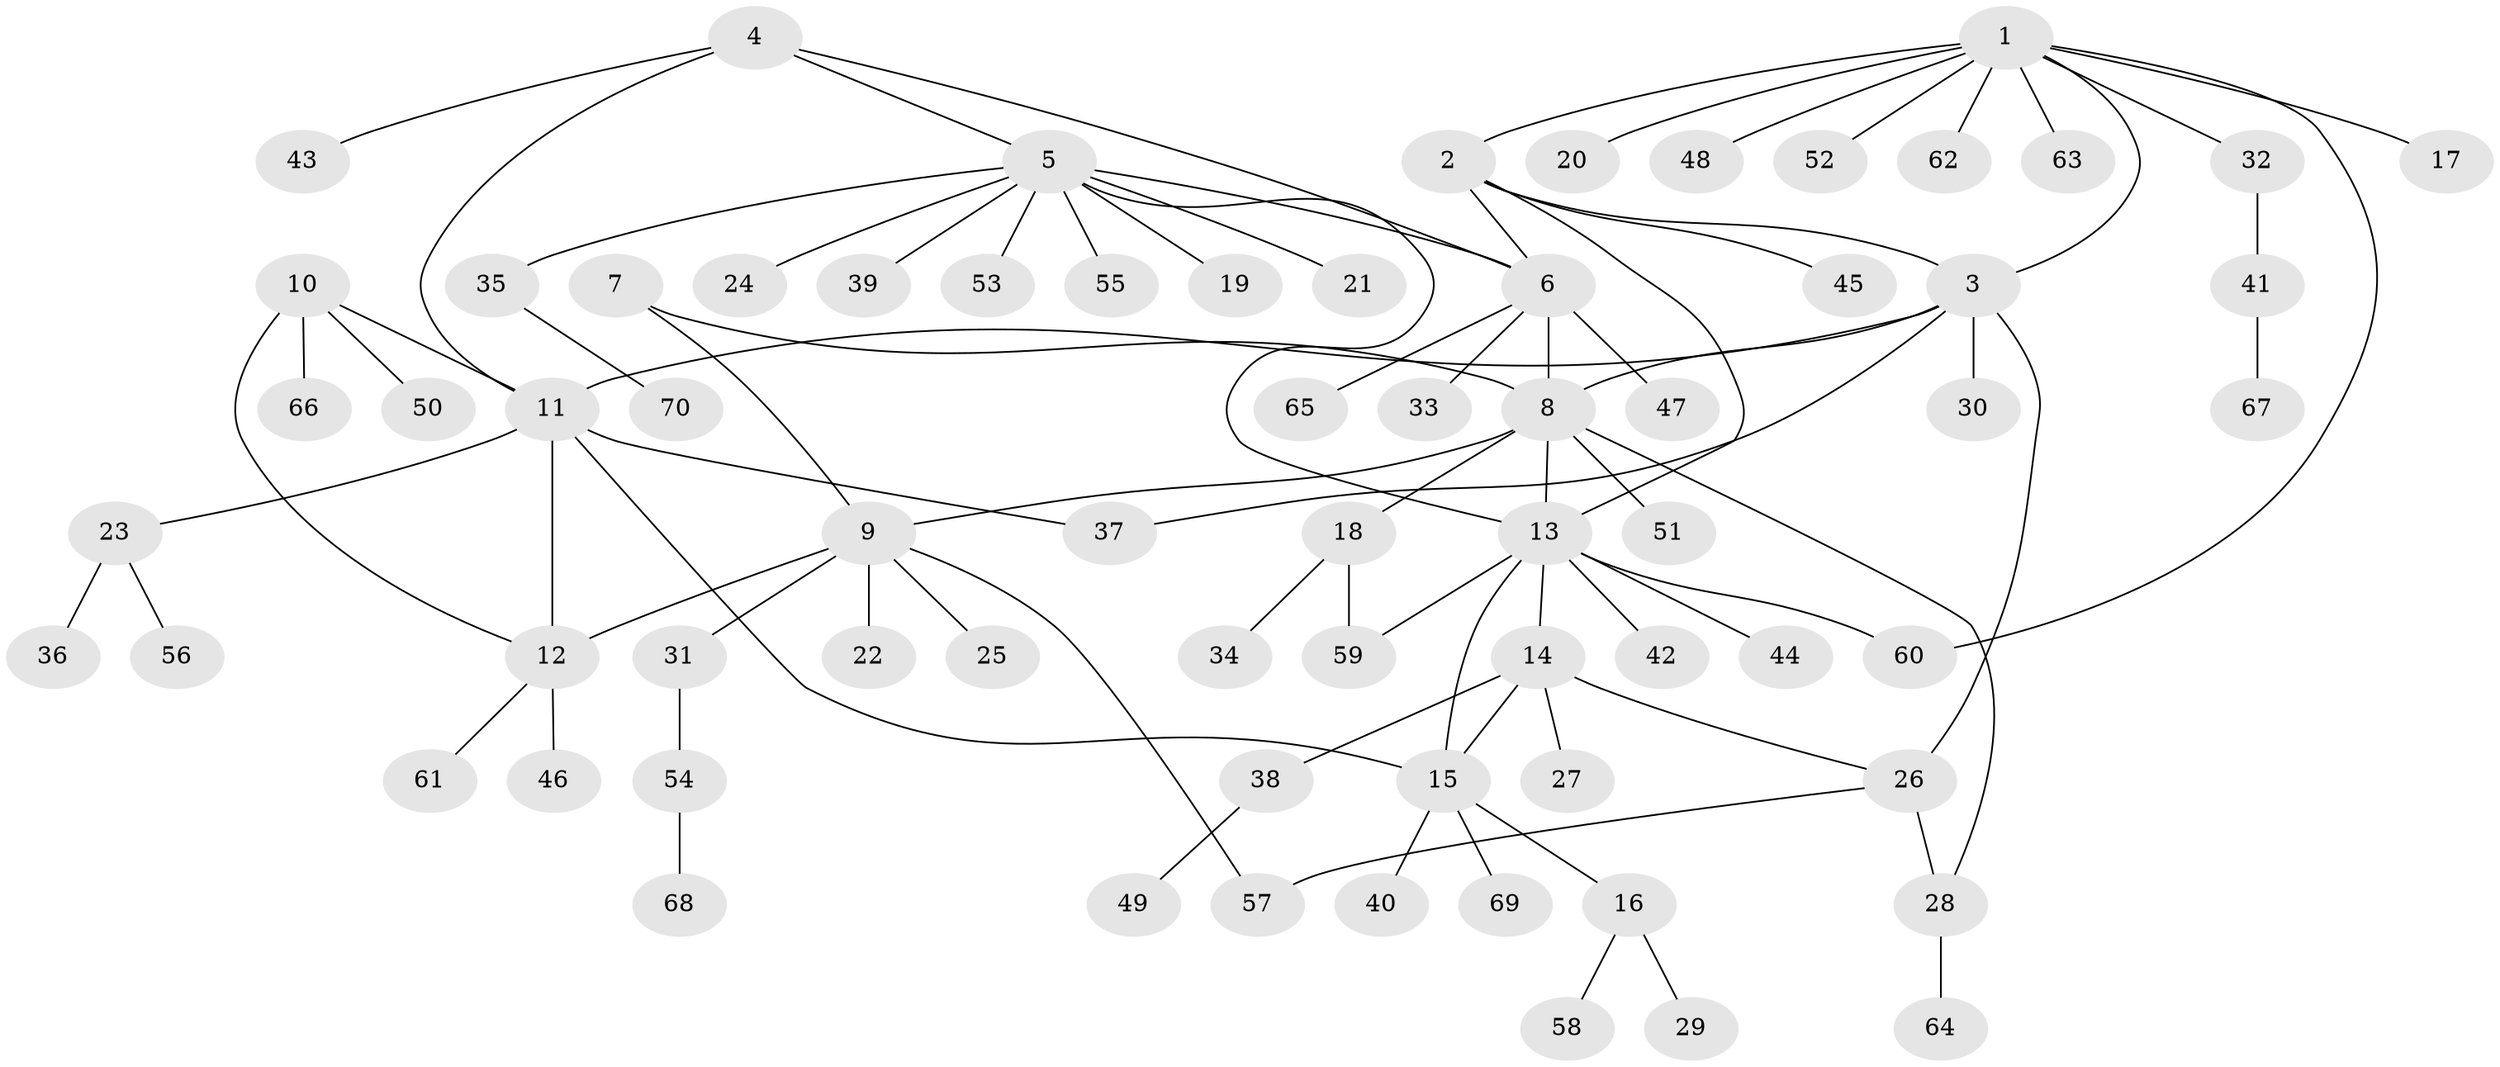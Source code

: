 // coarse degree distribution, {9: 0.03773584905660377, 4: 0.07547169811320754, 6: 0.018867924528301886, 13: 0.018867924528301886, 2: 0.1509433962264151, 10: 0.018867924528301886, 3: 0.03773584905660377, 7: 0.03773584905660377, 8: 0.018867924528301886, 1: 0.5849056603773585}
// Generated by graph-tools (version 1.1) at 2025/24/03/03/25 07:24:12]
// undirected, 70 vertices, 86 edges
graph export_dot {
graph [start="1"]
  node [color=gray90,style=filled];
  1;
  2;
  3;
  4;
  5;
  6;
  7;
  8;
  9;
  10;
  11;
  12;
  13;
  14;
  15;
  16;
  17;
  18;
  19;
  20;
  21;
  22;
  23;
  24;
  25;
  26;
  27;
  28;
  29;
  30;
  31;
  32;
  33;
  34;
  35;
  36;
  37;
  38;
  39;
  40;
  41;
  42;
  43;
  44;
  45;
  46;
  47;
  48;
  49;
  50;
  51;
  52;
  53;
  54;
  55;
  56;
  57;
  58;
  59;
  60;
  61;
  62;
  63;
  64;
  65;
  66;
  67;
  68;
  69;
  70;
  1 -- 2;
  1 -- 3;
  1 -- 17;
  1 -- 20;
  1 -- 32;
  1 -- 48;
  1 -- 52;
  1 -- 60;
  1 -- 62;
  1 -- 63;
  2 -- 3;
  2 -- 6;
  2 -- 13;
  2 -- 45;
  3 -- 8;
  3 -- 11;
  3 -- 26;
  3 -- 30;
  3 -- 37;
  4 -- 5;
  4 -- 6;
  4 -- 11;
  4 -- 43;
  5 -- 6;
  5 -- 13;
  5 -- 19;
  5 -- 21;
  5 -- 24;
  5 -- 35;
  5 -- 39;
  5 -- 53;
  5 -- 55;
  6 -- 8;
  6 -- 33;
  6 -- 47;
  6 -- 65;
  7 -- 8;
  7 -- 9;
  8 -- 9;
  8 -- 13;
  8 -- 18;
  8 -- 28;
  8 -- 51;
  9 -- 12;
  9 -- 22;
  9 -- 25;
  9 -- 31;
  9 -- 57;
  10 -- 11;
  10 -- 12;
  10 -- 50;
  10 -- 66;
  11 -- 12;
  11 -- 15;
  11 -- 23;
  11 -- 37;
  12 -- 46;
  12 -- 61;
  13 -- 14;
  13 -- 15;
  13 -- 42;
  13 -- 44;
  13 -- 59;
  13 -- 60;
  14 -- 15;
  14 -- 26;
  14 -- 27;
  14 -- 38;
  15 -- 16;
  15 -- 40;
  15 -- 69;
  16 -- 29;
  16 -- 58;
  18 -- 34;
  18 -- 59;
  23 -- 36;
  23 -- 56;
  26 -- 28;
  26 -- 57;
  28 -- 64;
  31 -- 54;
  32 -- 41;
  35 -- 70;
  38 -- 49;
  41 -- 67;
  54 -- 68;
}
